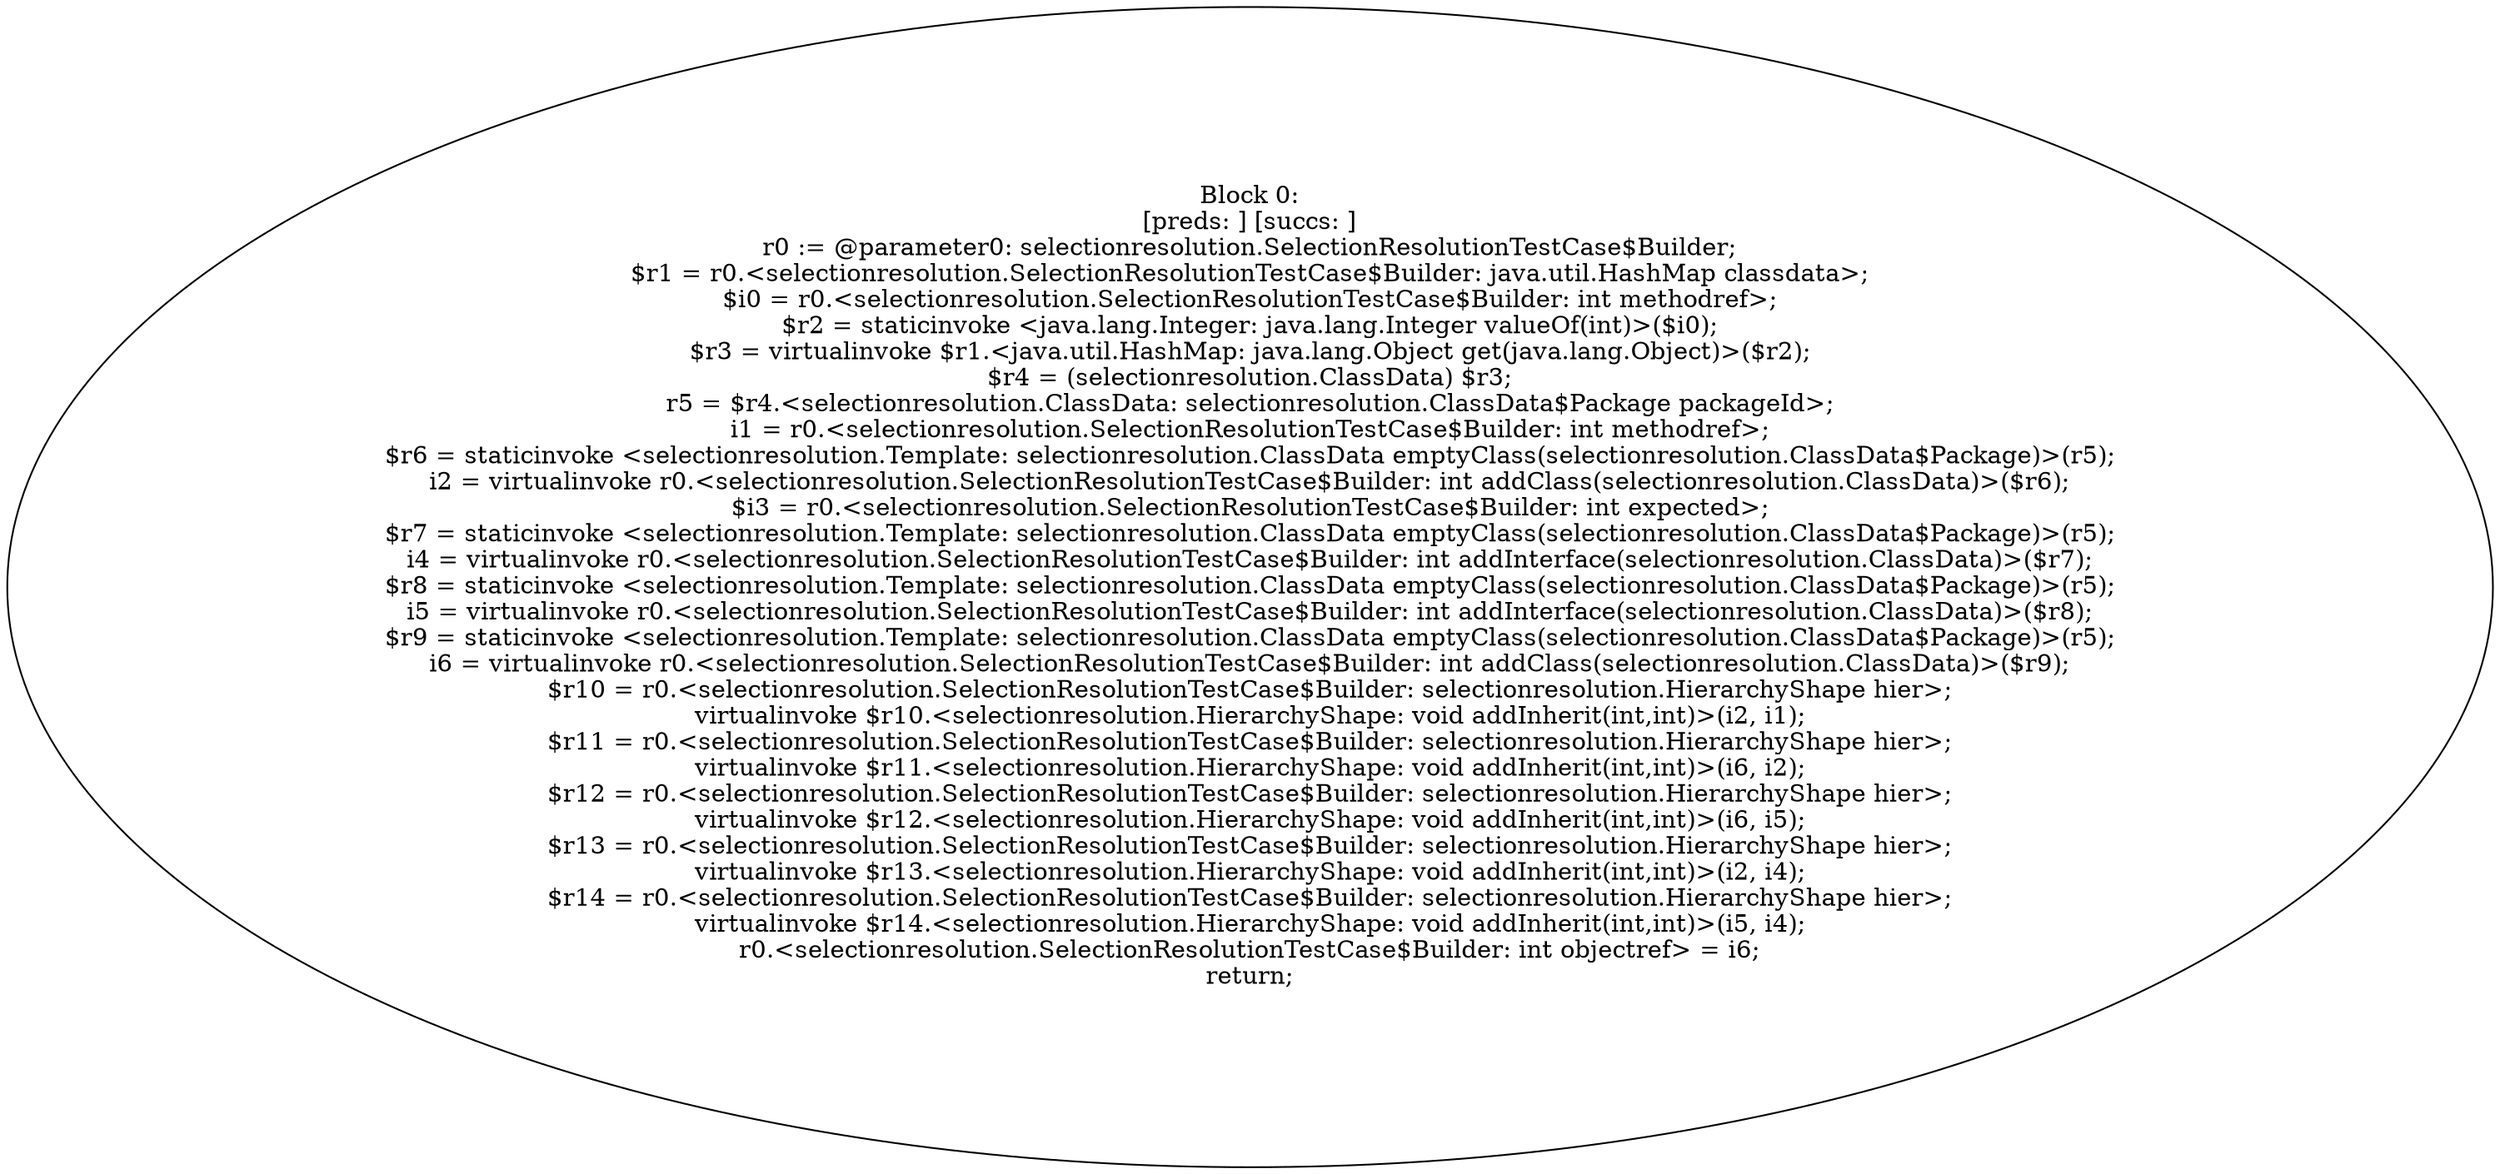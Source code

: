 digraph "unitGraph" {
    "Block 0:
[preds: ] [succs: ]
r0 := @parameter0: selectionresolution.SelectionResolutionTestCase$Builder;
$r1 = r0.<selectionresolution.SelectionResolutionTestCase$Builder: java.util.HashMap classdata>;
$i0 = r0.<selectionresolution.SelectionResolutionTestCase$Builder: int methodref>;
$r2 = staticinvoke <java.lang.Integer: java.lang.Integer valueOf(int)>($i0);
$r3 = virtualinvoke $r1.<java.util.HashMap: java.lang.Object get(java.lang.Object)>($r2);
$r4 = (selectionresolution.ClassData) $r3;
r5 = $r4.<selectionresolution.ClassData: selectionresolution.ClassData$Package packageId>;
i1 = r0.<selectionresolution.SelectionResolutionTestCase$Builder: int methodref>;
$r6 = staticinvoke <selectionresolution.Template: selectionresolution.ClassData emptyClass(selectionresolution.ClassData$Package)>(r5);
i2 = virtualinvoke r0.<selectionresolution.SelectionResolutionTestCase$Builder: int addClass(selectionresolution.ClassData)>($r6);
$i3 = r0.<selectionresolution.SelectionResolutionTestCase$Builder: int expected>;
$r7 = staticinvoke <selectionresolution.Template: selectionresolution.ClassData emptyClass(selectionresolution.ClassData$Package)>(r5);
i4 = virtualinvoke r0.<selectionresolution.SelectionResolutionTestCase$Builder: int addInterface(selectionresolution.ClassData)>($r7);
$r8 = staticinvoke <selectionresolution.Template: selectionresolution.ClassData emptyClass(selectionresolution.ClassData$Package)>(r5);
i5 = virtualinvoke r0.<selectionresolution.SelectionResolutionTestCase$Builder: int addInterface(selectionresolution.ClassData)>($r8);
$r9 = staticinvoke <selectionresolution.Template: selectionresolution.ClassData emptyClass(selectionresolution.ClassData$Package)>(r5);
i6 = virtualinvoke r0.<selectionresolution.SelectionResolutionTestCase$Builder: int addClass(selectionresolution.ClassData)>($r9);
$r10 = r0.<selectionresolution.SelectionResolutionTestCase$Builder: selectionresolution.HierarchyShape hier>;
virtualinvoke $r10.<selectionresolution.HierarchyShape: void addInherit(int,int)>(i2, i1);
$r11 = r0.<selectionresolution.SelectionResolutionTestCase$Builder: selectionresolution.HierarchyShape hier>;
virtualinvoke $r11.<selectionresolution.HierarchyShape: void addInherit(int,int)>(i6, i2);
$r12 = r0.<selectionresolution.SelectionResolutionTestCase$Builder: selectionresolution.HierarchyShape hier>;
virtualinvoke $r12.<selectionresolution.HierarchyShape: void addInherit(int,int)>(i6, i5);
$r13 = r0.<selectionresolution.SelectionResolutionTestCase$Builder: selectionresolution.HierarchyShape hier>;
virtualinvoke $r13.<selectionresolution.HierarchyShape: void addInherit(int,int)>(i2, i4);
$r14 = r0.<selectionresolution.SelectionResolutionTestCase$Builder: selectionresolution.HierarchyShape hier>;
virtualinvoke $r14.<selectionresolution.HierarchyShape: void addInherit(int,int)>(i5, i4);
r0.<selectionresolution.SelectionResolutionTestCase$Builder: int objectref> = i6;
return;
"
}
